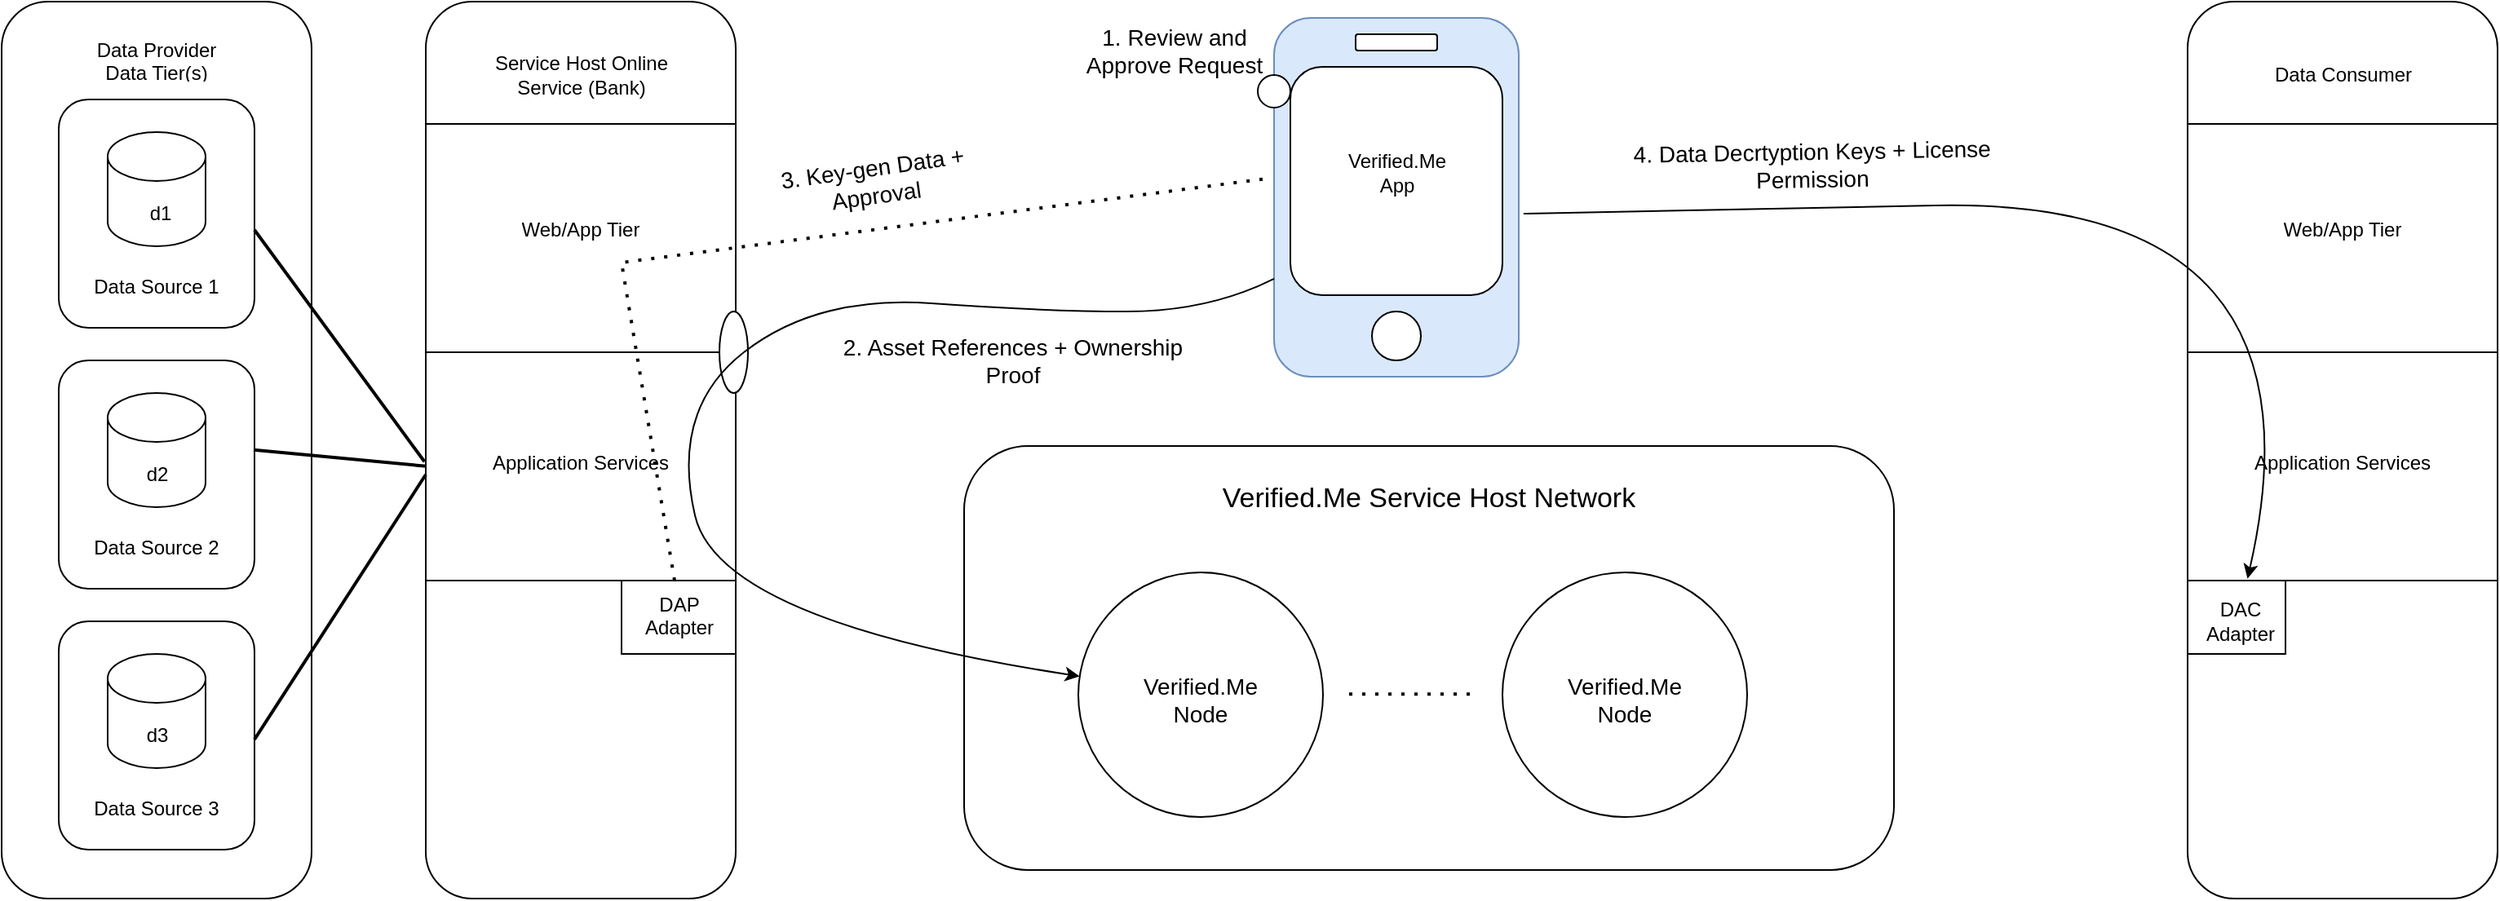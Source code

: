 <mxfile version="20.5.3" type="github">
  <diagram id="KSw2pq7QWvrgQZUM4CQr" name="Page-1">
    <mxGraphModel dx="1422" dy="789" grid="1" gridSize="10" guides="1" tooltips="1" connect="1" arrows="1" fold="1" page="1" pageScale="1" pageWidth="850" pageHeight="1100" math="0" shadow="0">
      <root>
        <mxCell id="0" />
        <mxCell id="1" parent="0" />
        <mxCell id="ym_wlVn3fW00bw_4UrsF-1" value="" style="rounded=1;whiteSpace=wrap;html=1;" parent="1" vertex="1">
          <mxGeometry x="40" y="290" width="190" height="550" as="geometry" />
        </mxCell>
        <UserObject label="&lt;div&gt;Data Provider&lt;/div&gt;&lt;div&gt;Data Tier(s)&lt;br&gt;&lt;/div&gt;" placeholders="1" name="Variable" id="ym_wlVn3fW00bw_4UrsF-2">
          <mxCell style="text;html=1;strokeColor=none;fillColor=none;align=center;verticalAlign=middle;whiteSpace=wrap;overflow=hidden;" parent="1" vertex="1">
            <mxGeometry x="95" y="310" width="80" height="30" as="geometry" />
          </mxCell>
        </UserObject>
        <mxCell id="ym_wlVn3fW00bw_4UrsF-7" value="" style="rounded=1;whiteSpace=wrap;html=1;" parent="1" vertex="1">
          <mxGeometry x="75" y="350" width="120" height="140" as="geometry" />
        </mxCell>
        <mxCell id="ym_wlVn3fW00bw_4UrsF-8" value="" style="shape=cylinder3;whiteSpace=wrap;html=1;boundedLbl=1;backgroundOutline=1;size=15;" parent="1" vertex="1">
          <mxGeometry x="105" y="370" width="60" height="70" as="geometry" />
        </mxCell>
        <mxCell id="ym_wlVn3fW00bw_4UrsF-9" value="" style="rounded=1;whiteSpace=wrap;html=1;" parent="1" vertex="1">
          <mxGeometry x="75" y="510" width="120" height="140" as="geometry" />
        </mxCell>
        <mxCell id="ym_wlVn3fW00bw_4UrsF-10" value="" style="shape=cylinder3;whiteSpace=wrap;html=1;boundedLbl=1;backgroundOutline=1;size=15;" parent="1" vertex="1">
          <mxGeometry x="105" y="530" width="60" height="70" as="geometry" />
        </mxCell>
        <mxCell id="ym_wlVn3fW00bw_4UrsF-11" value="" style="rounded=1;whiteSpace=wrap;html=1;" parent="1" vertex="1">
          <mxGeometry x="75" y="670" width="120" height="140" as="geometry" />
        </mxCell>
        <mxCell id="ym_wlVn3fW00bw_4UrsF-12" value="" style="shape=cylinder3;whiteSpace=wrap;html=1;boundedLbl=1;backgroundOutline=1;size=15;" parent="1" vertex="1">
          <mxGeometry x="105" y="690" width="60" height="70" as="geometry" />
        </mxCell>
        <UserObject label="Data Source 1" placeholders="1" name="Variable" id="ym_wlVn3fW00bw_4UrsF-13">
          <mxCell style="text;html=1;strokeColor=none;fillColor=none;align=center;verticalAlign=middle;whiteSpace=wrap;overflow=hidden;" parent="1" vertex="1">
            <mxGeometry x="95" y="450" width="80" height="30" as="geometry" />
          </mxCell>
        </UserObject>
        <UserObject label="Data Source 2" placeholders="1" name="Variable" id="ym_wlVn3fW00bw_4UrsF-14">
          <mxCell style="text;html=1;strokeColor=none;fillColor=none;align=center;verticalAlign=middle;whiteSpace=wrap;overflow=hidden;" parent="1" vertex="1">
            <mxGeometry x="95" y="610" width="80" height="30" as="geometry" />
          </mxCell>
        </UserObject>
        <UserObject label="Data Source 3" placeholders="1" name="Variable" id="ym_wlVn3fW00bw_4UrsF-15">
          <mxCell style="text;html=1;strokeColor=none;fillColor=none;align=center;verticalAlign=middle;whiteSpace=wrap;overflow=hidden;" parent="1" vertex="1">
            <mxGeometry x="95" y="770" width="80" height="30" as="geometry" />
          </mxCell>
        </UserObject>
        <UserObject label="d1" placeholders="1" name="Variable" id="ym_wlVn3fW00bw_4UrsF-16">
          <mxCell style="text;html=1;strokeColor=none;fillColor=none;align=center;verticalAlign=middle;whiteSpace=wrap;overflow=hidden;" parent="1" vertex="1">
            <mxGeometry x="105" y="407.5" width="65" height="25" as="geometry" />
          </mxCell>
        </UserObject>
        <UserObject label="d2" placeholders="1" name="Variable" id="ym_wlVn3fW00bw_4UrsF-17">
          <mxCell style="text;html=1;strokeColor=none;fillColor=none;align=center;verticalAlign=middle;whiteSpace=wrap;overflow=hidden;" parent="1" vertex="1">
            <mxGeometry x="102.5" y="567.5" width="65" height="25" as="geometry" />
          </mxCell>
        </UserObject>
        <UserObject label="d3" placeholders="1" name="Variable" id="ym_wlVn3fW00bw_4UrsF-18">
          <mxCell style="text;html=1;strokeColor=none;fillColor=none;align=center;verticalAlign=middle;whiteSpace=wrap;overflow=hidden;" parent="1" vertex="1">
            <mxGeometry x="102.5" y="727.5" width="65" height="25" as="geometry" />
          </mxCell>
        </UserObject>
        <mxCell id="ym_wlVn3fW00bw_4UrsF-20" value="" style="rounded=1;whiteSpace=wrap;html=1;" parent="1" vertex="1">
          <mxGeometry x="300" y="290" width="190" height="550" as="geometry" />
        </mxCell>
        <mxCell id="ym_wlVn3fW00bw_4UrsF-22" value="" style="line;strokeWidth=1;html=1;" parent="1" vertex="1">
          <mxGeometry x="300" y="360" width="190" height="10" as="geometry" />
        </mxCell>
        <mxCell id="ym_wlVn3fW00bw_4UrsF-23" value="" style="line;strokeWidth=1;html=1;" parent="1" vertex="1">
          <mxGeometry x="300" y="500" width="190" height="10" as="geometry" />
        </mxCell>
        <mxCell id="ym_wlVn3fW00bw_4UrsF-24" value="" style="line;strokeWidth=1;html=1;" parent="1" vertex="1">
          <mxGeometry x="300" y="640" width="190" height="10" as="geometry" />
        </mxCell>
        <UserObject label="&lt;div&gt;Service Host Online&lt;/div&gt;Service (Bank)" placeholders="1" name="Variable" id="ym_wlVn3fW00bw_4UrsF-25">
          <mxCell style="text;html=1;strokeColor=none;fillColor=none;align=center;verticalAlign=middle;whiteSpace=wrap;overflow=hidden;" parent="1" vertex="1">
            <mxGeometry x="337.5" y="310" width="115" height="50" as="geometry" />
          </mxCell>
        </UserObject>
        <UserObject label="&lt;div&gt;Web/App Tier&lt;/div&gt;&lt;div&gt;&lt;br&gt;&lt;/div&gt;" placeholders="1" name="Variable" id="ym_wlVn3fW00bw_4UrsF-26">
          <mxCell style="text;html=1;strokeColor=none;fillColor=none;align=center;verticalAlign=middle;whiteSpace=wrap;overflow=hidden;" parent="1" vertex="1">
            <mxGeometry x="355" y="420" width="80" height="30" as="geometry" />
          </mxCell>
        </UserObject>
        <UserObject label="&lt;div&gt;Application Services&lt;/div&gt;&lt;div&gt;&lt;br&gt;&lt;/div&gt;" placeholders="1" name="Variable" id="ym_wlVn3fW00bw_4UrsF-27">
          <mxCell style="text;html=1;strokeColor=none;fillColor=none;align=center;verticalAlign=middle;whiteSpace=wrap;overflow=hidden;" parent="1" vertex="1">
            <mxGeometry x="330" y="562.5" width="130" height="30" as="geometry" />
          </mxCell>
        </UserObject>
        <mxCell id="ym_wlVn3fW00bw_4UrsF-35" value="" style="shape=partialRectangle;whiteSpace=wrap;html=1;bottom=0;right=0;fillColor=none;strokeWidth=1;direction=north;" parent="1" vertex="1">
          <mxGeometry x="420" y="645" width="70" height="45" as="geometry" />
        </mxCell>
        <UserObject label="DAP&lt;br&gt;&lt;div&gt;Adapter&lt;/div&gt;&lt;div&gt;&lt;br&gt;&lt;/div&gt;" placeholders="1" name="Variable" id="ym_wlVn3fW00bw_4UrsF-36">
          <mxCell style="text;html=1;strokeColor=none;fillColor=none;align=center;verticalAlign=middle;whiteSpace=wrap;overflow=hidden;" parent="1" vertex="1">
            <mxGeometry x="422.5" y="650" width="65" height="40" as="geometry" />
          </mxCell>
        </UserObject>
        <mxCell id="ym_wlVn3fW00bw_4UrsF-37" value="" style="endArrow=none;html=1;rounded=0;entryX=0.002;entryY=0.518;entryDx=0;entryDy=0;entryPerimeter=0;exitX=0.996;exitY=0.392;exitDx=0;exitDy=0;exitPerimeter=0;strokeWidth=2;" parent="1" source="ym_wlVn3fW00bw_4UrsF-9" target="ym_wlVn3fW00bw_4UrsF-20" edge="1">
          <mxGeometry width="50" height="50" relative="1" as="geometry">
            <mxPoint x="190" y="560" as="sourcePoint" />
            <mxPoint x="240" y="510" as="targetPoint" />
          </mxGeometry>
        </mxCell>
        <mxCell id="ym_wlVn3fW00bw_4UrsF-39" value="" style="endArrow=none;html=1;rounded=0;strokeWidth=2;entryX=-0.004;entryY=0.513;entryDx=0;entryDy=0;entryPerimeter=0;" parent="1" target="ym_wlVn3fW00bw_4UrsF-20" edge="1">
          <mxGeometry width="50" height="50" relative="1" as="geometry">
            <mxPoint x="195" y="430" as="sourcePoint" />
            <mxPoint x="245" y="380" as="targetPoint" />
          </mxGeometry>
        </mxCell>
        <mxCell id="ym_wlVn3fW00bw_4UrsF-40" value="" style="endArrow=none;html=1;rounded=0;exitX=0.996;exitY=0.392;exitDx=0;exitDy=0;exitPerimeter=0;strokeWidth=2;" parent="1" edge="1">
          <mxGeometry width="50" height="50" relative="1" as="geometry">
            <mxPoint x="195.0" y="742.48" as="sourcePoint" />
            <mxPoint x="300" y="580" as="targetPoint" />
          </mxGeometry>
        </mxCell>
        <mxCell id="ym_wlVn3fW00bw_4UrsF-42" value="" style="rounded=1;whiteSpace=wrap;html=1;strokeWidth=1;" parent="1" vertex="1">
          <mxGeometry x="630" y="562.5" width="570" height="260" as="geometry" />
        </mxCell>
        <mxCell id="ym_wlVn3fW00bw_4UrsF-43" value="Verified.Me Service Host Network" style="text;html=1;strokeColor=none;fillColor=none;align=center;verticalAlign=middle;whiteSpace=wrap;rounded=0;strokeWidth=1;fontSize=17;" parent="1" vertex="1">
          <mxGeometry x="645" y="580" width="540" height="30" as="geometry" />
        </mxCell>
        <mxCell id="ym_wlVn3fW00bw_4UrsF-44" value="" style="ellipse;whiteSpace=wrap;html=1;aspect=fixed;strokeWidth=1;fontSize=17;" parent="1" vertex="1">
          <mxGeometry x="700" y="640" width="150" height="150" as="geometry" />
        </mxCell>
        <mxCell id="ym_wlVn3fW00bw_4UrsF-45" value="" style="ellipse;whiteSpace=wrap;html=1;aspect=fixed;strokeWidth=1;fontSize=17;" parent="1" vertex="1">
          <mxGeometry x="960" y="640" width="150" height="150" as="geometry" />
        </mxCell>
        <UserObject label="&lt;div style=&quot;font-size: 14px;&quot;&gt;Verified.Me&lt;/div&gt;&lt;div style=&quot;font-size: 14px;&quot;&gt;Node&lt;br style=&quot;font-size: 14px;&quot;&gt;&lt;/div&gt;" placeholders="1" name="Variable" id="ym_wlVn3fW00bw_4UrsF-46">
          <mxCell style="text;html=1;strokeColor=none;fillColor=none;align=center;verticalAlign=middle;whiteSpace=wrap;overflow=hidden;fontSize=14;" parent="1" vertex="1">
            <mxGeometry x="721.25" y="690" width="107.5" height="55" as="geometry" />
          </mxCell>
        </UserObject>
        <UserObject label="&lt;div style=&quot;font-size: 14px;&quot;&gt;Verified.Me&lt;/div&gt;&lt;div style=&quot;font-size: 14px;&quot;&gt;Node&lt;br style=&quot;font-size: 14px;&quot;&gt;&lt;/div&gt;" placeholders="1" name="Variable" id="ym_wlVn3fW00bw_4UrsF-49">
          <mxCell style="text;html=1;strokeColor=none;fillColor=none;align=center;verticalAlign=middle;whiteSpace=wrap;overflow=hidden;fontSize=14;" parent="1" vertex="1">
            <mxGeometry x="981.25" y="690" width="107.5" height="55" as="geometry" />
          </mxCell>
        </UserObject>
        <mxCell id="ym_wlVn3fW00bw_4UrsF-54" value="" style="endArrow=none;dashed=1;html=1;dashPattern=1 3;strokeWidth=2;rounded=0;fontSize=14;" parent="1" edge="1">
          <mxGeometry width="50" height="50" relative="1" as="geometry">
            <mxPoint x="940" y="714.66" as="sourcePoint" />
            <mxPoint x="860" y="714.66" as="targetPoint" />
          </mxGeometry>
        </mxCell>
        <mxCell id="ym_wlVn3fW00bw_4UrsF-55" value="" style="rounded=1;whiteSpace=wrap;html=1;" parent="1" vertex="1">
          <mxGeometry x="1380" y="290" width="190" height="550" as="geometry" />
        </mxCell>
        <mxCell id="ym_wlVn3fW00bw_4UrsF-56" value="" style="line;strokeWidth=1;html=1;" parent="1" vertex="1">
          <mxGeometry x="1380" y="360" width="190" height="10" as="geometry" />
        </mxCell>
        <mxCell id="ym_wlVn3fW00bw_4UrsF-57" value="" style="line;strokeWidth=1;html=1;" parent="1" vertex="1">
          <mxGeometry x="1380" y="500" width="190" height="10" as="geometry" />
        </mxCell>
        <mxCell id="ym_wlVn3fW00bw_4UrsF-58" value="" style="line;strokeWidth=1;html=1;" parent="1" vertex="1">
          <mxGeometry x="1380" y="640" width="190" height="10" as="geometry" />
        </mxCell>
        <UserObject label="Data Consumer" placeholders="1" name="Variable" id="ym_wlVn3fW00bw_4UrsF-59">
          <mxCell style="text;html=1;strokeColor=none;fillColor=none;align=center;verticalAlign=middle;whiteSpace=wrap;overflow=hidden;" parent="1" vertex="1">
            <mxGeometry x="1417.5" y="310" width="115" height="50" as="geometry" />
          </mxCell>
        </UserObject>
        <UserObject label="&lt;div&gt;Web/App Tier&lt;/div&gt;&lt;div&gt;&lt;br&gt;&lt;/div&gt;" placeholders="1" name="Variable" id="ym_wlVn3fW00bw_4UrsF-60">
          <mxCell style="text;html=1;strokeColor=none;fillColor=none;align=center;verticalAlign=middle;whiteSpace=wrap;overflow=hidden;" parent="1" vertex="1">
            <mxGeometry x="1435" y="420" width="80" height="30" as="geometry" />
          </mxCell>
        </UserObject>
        <UserObject label="&lt;div&gt;Application Services&lt;/div&gt;&lt;div&gt;&lt;br&gt;&lt;/div&gt;" placeholders="1" name="Variable" id="ym_wlVn3fW00bw_4UrsF-61">
          <mxCell style="text;html=1;strokeColor=none;fillColor=none;align=center;verticalAlign=middle;whiteSpace=wrap;overflow=hidden;" parent="1" vertex="1">
            <mxGeometry x="1410" y="562.5" width="130" height="30" as="geometry" />
          </mxCell>
        </UserObject>
        <mxCell id="ym_wlVn3fW00bw_4UrsF-65" value="" style="shape=partialRectangle;whiteSpace=wrap;html=1;bottom=0;right=0;fillColor=none;strokeWidth=1;direction=west;" parent="1" vertex="1">
          <mxGeometry x="1380" y="645" width="60" height="45" as="geometry" />
        </mxCell>
        <UserObject label="&lt;div&gt;DAC&lt;/div&gt;&lt;div&gt;Adapter&lt;/div&gt;" placeholders="1" name="Variable" id="ym_wlVn3fW00bw_4UrsF-66">
          <mxCell style="text;html=1;strokeColor=none;fillColor=none;align=center;verticalAlign=middle;whiteSpace=wrap;overflow=hidden;" parent="1" vertex="1">
            <mxGeometry x="1380" y="650" width="65" height="40" as="geometry" />
          </mxCell>
        </UserObject>
        <mxCell id="ym_wlVn3fW00bw_4UrsF-68" value="" style="rounded=1;whiteSpace=wrap;html=1;strokeWidth=1;fontSize=14;fillColor=#dae8fc;strokeColor=#6c8ebf;" parent="1" vertex="1">
          <mxGeometry x="820" y="300" width="150" height="220" as="geometry" />
        </mxCell>
        <mxCell id="ym_wlVn3fW00bw_4UrsF-70" value="" style="ellipse;whiteSpace=wrap;html=1;aspect=fixed;strokeWidth=1;fontSize=14;" parent="1" vertex="1">
          <mxGeometry x="880" y="480" width="30" height="30" as="geometry" />
        </mxCell>
        <mxCell id="ym_wlVn3fW00bw_4UrsF-71" value="" style="rounded=1;whiteSpace=wrap;html=1;strokeWidth=1;fontSize=14;" parent="1" vertex="1">
          <mxGeometry x="870" y="310" width="50" height="10" as="geometry" />
        </mxCell>
        <mxCell id="ym_wlVn3fW00bw_4UrsF-72" value="" style="rounded=1;whiteSpace=wrap;html=1;strokeWidth=1;fontSize=14;" parent="1" vertex="1">
          <mxGeometry x="830" y="330" width="130" height="140" as="geometry" />
        </mxCell>
        <UserObject label="&lt;div&gt;Verified.Me&lt;/div&gt;&lt;div&gt;App&lt;br&gt;&lt;/div&gt;" placeholders="1" name="Variable" id="ym_wlVn3fW00bw_4UrsF-73">
          <mxCell style="text;html=1;strokeColor=none;fillColor=none;align=center;verticalAlign=middle;whiteSpace=wrap;overflow=hidden;" parent="1" vertex="1">
            <mxGeometry x="837.5" y="370" width="115" height="50" as="geometry" />
          </mxCell>
        </UserObject>
        <mxCell id="-gWEYb8kypz1Vk000rSd-12" value="" style="ellipse;whiteSpace=wrap;html=1;" vertex="1" parent="1">
          <mxGeometry x="810" y="335" width="20" height="20" as="geometry" />
        </mxCell>
        <mxCell id="-gWEYb8kypz1Vk000rSd-24" value="1. Review and Approve Request" style="text;html=1;strokeColor=none;fillColor=none;align=center;verticalAlign=middle;whiteSpace=wrap;rounded=0;fontSize=14;" vertex="1" parent="1">
          <mxGeometry x="688.75" y="305" width="140" height="30" as="geometry" />
        </mxCell>
        <mxCell id="-gWEYb8kypz1Vk000rSd-25" value="" style="endArrow=none;dashed=1;html=1;dashPattern=1 3;strokeWidth=2;rounded=0;fontSize=14;entryX=-0.01;entryY=0.446;entryDx=0;entryDy=0;entryPerimeter=0;" edge="1" parent="1" target="ym_wlVn3fW00bw_4UrsF-68">
          <mxGeometry width="50" height="50" relative="1" as="geometry">
            <mxPoint x="452.5" y="645" as="sourcePoint" />
            <mxPoint x="502.5" y="595" as="targetPoint" />
            <Array as="points">
              <mxPoint x="420" y="450" />
            </Array>
          </mxGeometry>
        </mxCell>
        <mxCell id="-gWEYb8kypz1Vk000rSd-26" value="3. Key-gen Data + Approval" style="text;html=1;strokeColor=none;fillColor=none;align=center;verticalAlign=middle;whiteSpace=wrap;rounded=0;fontSize=14;rotation=352;" vertex="1" parent="1">
          <mxGeometry x="505" y="385" width="140" height="30" as="geometry" />
        </mxCell>
        <mxCell id="-gWEYb8kypz1Vk000rSd-28" value="" style="ellipse;whiteSpace=wrap;html=1;fontSize=14;" vertex="1" parent="1">
          <mxGeometry x="480" y="480" width="17.5" height="50" as="geometry" />
        </mxCell>
        <mxCell id="-gWEYb8kypz1Vk000rSd-30" value="" style="curved=1;endArrow=classic;html=1;rounded=0;fontSize=14;exitX=0;exitY=0.727;exitDx=0;exitDy=0;exitPerimeter=0;" edge="1" parent="1" source="ym_wlVn3fW00bw_4UrsF-68" target="ym_wlVn3fW00bw_4UrsF-44">
          <mxGeometry width="50" height="50" relative="1" as="geometry">
            <mxPoint x="700" y="510" as="sourcePoint" />
            <mxPoint x="460" y="510" as="targetPoint" />
            <Array as="points">
              <mxPoint x="780" y="480" />
              <mxPoint x="680" y="480" />
              <mxPoint x="540" y="470" />
              <mxPoint x="450" y="540" />
              <mxPoint x="480" y="670" />
            </Array>
          </mxGeometry>
        </mxCell>
        <mxCell id="-gWEYb8kypz1Vk000rSd-31" value="2. Asset References + Ownership Proof" style="text;html=1;strokeColor=none;fillColor=none;align=center;verticalAlign=middle;whiteSpace=wrap;rounded=0;fontSize=14;" vertex="1" parent="1">
          <mxGeometry x="550" y="490" width="220" height="40" as="geometry" />
        </mxCell>
        <mxCell id="-gWEYb8kypz1Vk000rSd-32" value="" style="curved=1;endArrow=classic;html=1;rounded=0;fontSize=14;entryX=0.388;entryY=1.025;entryDx=0;entryDy=0;entryPerimeter=0;" edge="1" parent="1" target="ym_wlVn3fW00bw_4UrsF-65">
          <mxGeometry width="50" height="50" relative="1" as="geometry">
            <mxPoint x="980" y="420" as="sourcePoint" />
            <mxPoint x="1020" y="395" as="targetPoint" />
            <Array as="points">
              <mxPoint x="970" y="420" />
              <mxPoint x="980" y="420" />
              <mxPoint x="1470" y="410" />
            </Array>
          </mxGeometry>
        </mxCell>
        <mxCell id="-gWEYb8kypz1Vk000rSd-33" value="4. Data Decrtyption Keys + License Permission" style="text;html=1;strokeColor=none;fillColor=none;align=center;verticalAlign=middle;whiteSpace=wrap;rounded=0;fontSize=14;rotation=359;" vertex="1" parent="1">
          <mxGeometry x="1030" y="375" width="240" height="30" as="geometry" />
        </mxCell>
      </root>
    </mxGraphModel>
  </diagram>
</mxfile>
